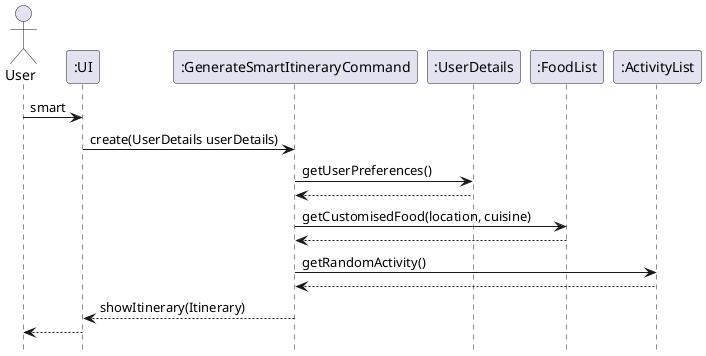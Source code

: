 @startuml
hide footbox
actor User
participant ":UI" as UI
participant ":GenerateSmartItineraryCommand" as Gen
participant ":UserDetails" as UDetails
participant ":FoodList" as Food
participant ":ActivityList" as Act

User -> UI : smart
UI -> Gen : create(UserDetails userDetails)
Gen -> UDetails : getUserPreferences()
UDetails --> Gen
Gen -> Food : getCustomisedFood(location, cuisine)
Food --> Gen
Gen -> Act : getRandomActivity()
Act --> Gen
Gen --> UI : showItinerary(Itinerary)
UI --> User
@enduml